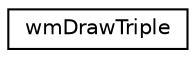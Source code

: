 digraph G
{
  edge [fontname="Helvetica",fontsize="10",labelfontname="Helvetica",labelfontsize="10"];
  node [fontname="Helvetica",fontsize="10",shape=record];
  rankdir=LR;
  Node1 [label="wmDrawTriple",height=0.2,width=0.4,color="black", fillcolor="white", style="filled",URL="$dd/de4/structwmDrawTriple.html"];
}
